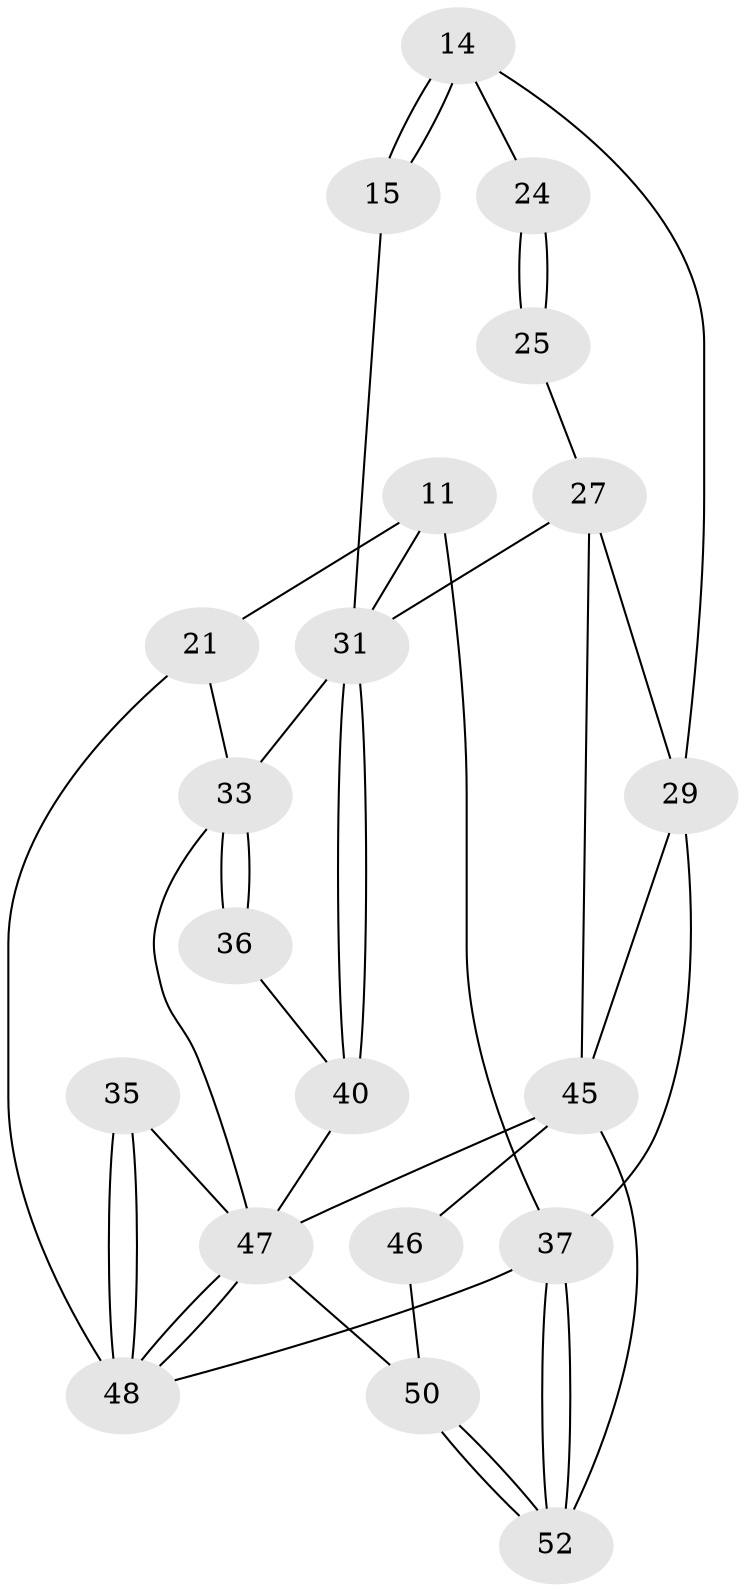 // original degree distribution, {3: 0.057692307692307696, 4: 0.21153846153846154, 6: 0.21153846153846154, 5: 0.5192307692307693}
// Generated by graph-tools (version 1.1) at 2025/06/03/04/25 22:06:59]
// undirected, 20 vertices, 41 edges
graph export_dot {
graph [start="1"]
  node [color=gray90,style=filled];
  11 [pos="+0.5044189672378045+0",super="+6+10"];
  14 [pos="+0.8314766271124634+0.21373864948591995",super="+3"];
  15 [pos="+0.7369912834633774+0.2589748012404745",super="+7"];
  21 [pos="+0.1292745555397223+0.23979345614662748",super="+16+13"];
  24 [pos="+0.8392148414484804+0.2199472246261937",super="+23"];
  25 [pos="+0.8834384401704718+0.2908651579803076"];
  27 [pos="+0.8140173568588633+0.48931175217492573",super="+26"];
  29 [pos="+1+0.5029542546362815",super="+4"];
  31 [pos="+0.6211958873819984+0.41427769066355513",super="+30"];
  33 [pos="+0.19521870575762906+0.6499178146599759",super="+20+19+32"];
  35 [pos="+0+0.9090583383245375"];
  36 [pos="+0.2876869073685373+0.5676809529723047"];
  37 [pos="+1+1",super="+5"];
  40 [pos="+0.5527280236825973+0.5496150675572835"];
  45 [pos="+0.8817101982812625+0.7609689517895527",super="+39+42"];
  46 [pos="+0.7917567815102645+0.8275324252817406"];
  47 [pos="+0.4108574518506159+1",super="+43+44"];
  48 [pos="+0+1",super="+12+22"];
  50 [pos="+0.7048228288518764+1",super="+49"];
  52 [pos="+1+1",super="+51+38"];
  11 -- 21;
  11 -- 37;
  11 -- 31;
  14 -- 15 [weight=2];
  14 -- 15;
  14 -- 24 [weight=2];
  14 -- 29;
  15 -- 31 [weight=2];
  21 -- 48 [weight=2];
  21 -- 33 [weight=2];
  24 -- 25 [weight=2];
  24 -- 25;
  25 -- 27;
  27 -- 45;
  27 -- 31;
  27 -- 29;
  29 -- 45;
  29 -- 37;
  31 -- 40;
  31 -- 40;
  31 -- 33 [weight=2];
  33 -- 36 [weight=2];
  33 -- 36;
  33 -- 47;
  35 -- 48 [weight=2];
  35 -- 48;
  35 -- 47;
  36 -- 40;
  37 -- 52 [weight=2];
  37 -- 52;
  37 -- 48 [weight=2];
  40 -- 47;
  45 -- 46 [weight=2];
  45 -- 52;
  45 -- 47;
  46 -- 50;
  47 -- 48;
  47 -- 48;
  47 -- 50;
  50 -- 52 [weight=2];
  50 -- 52;
}
